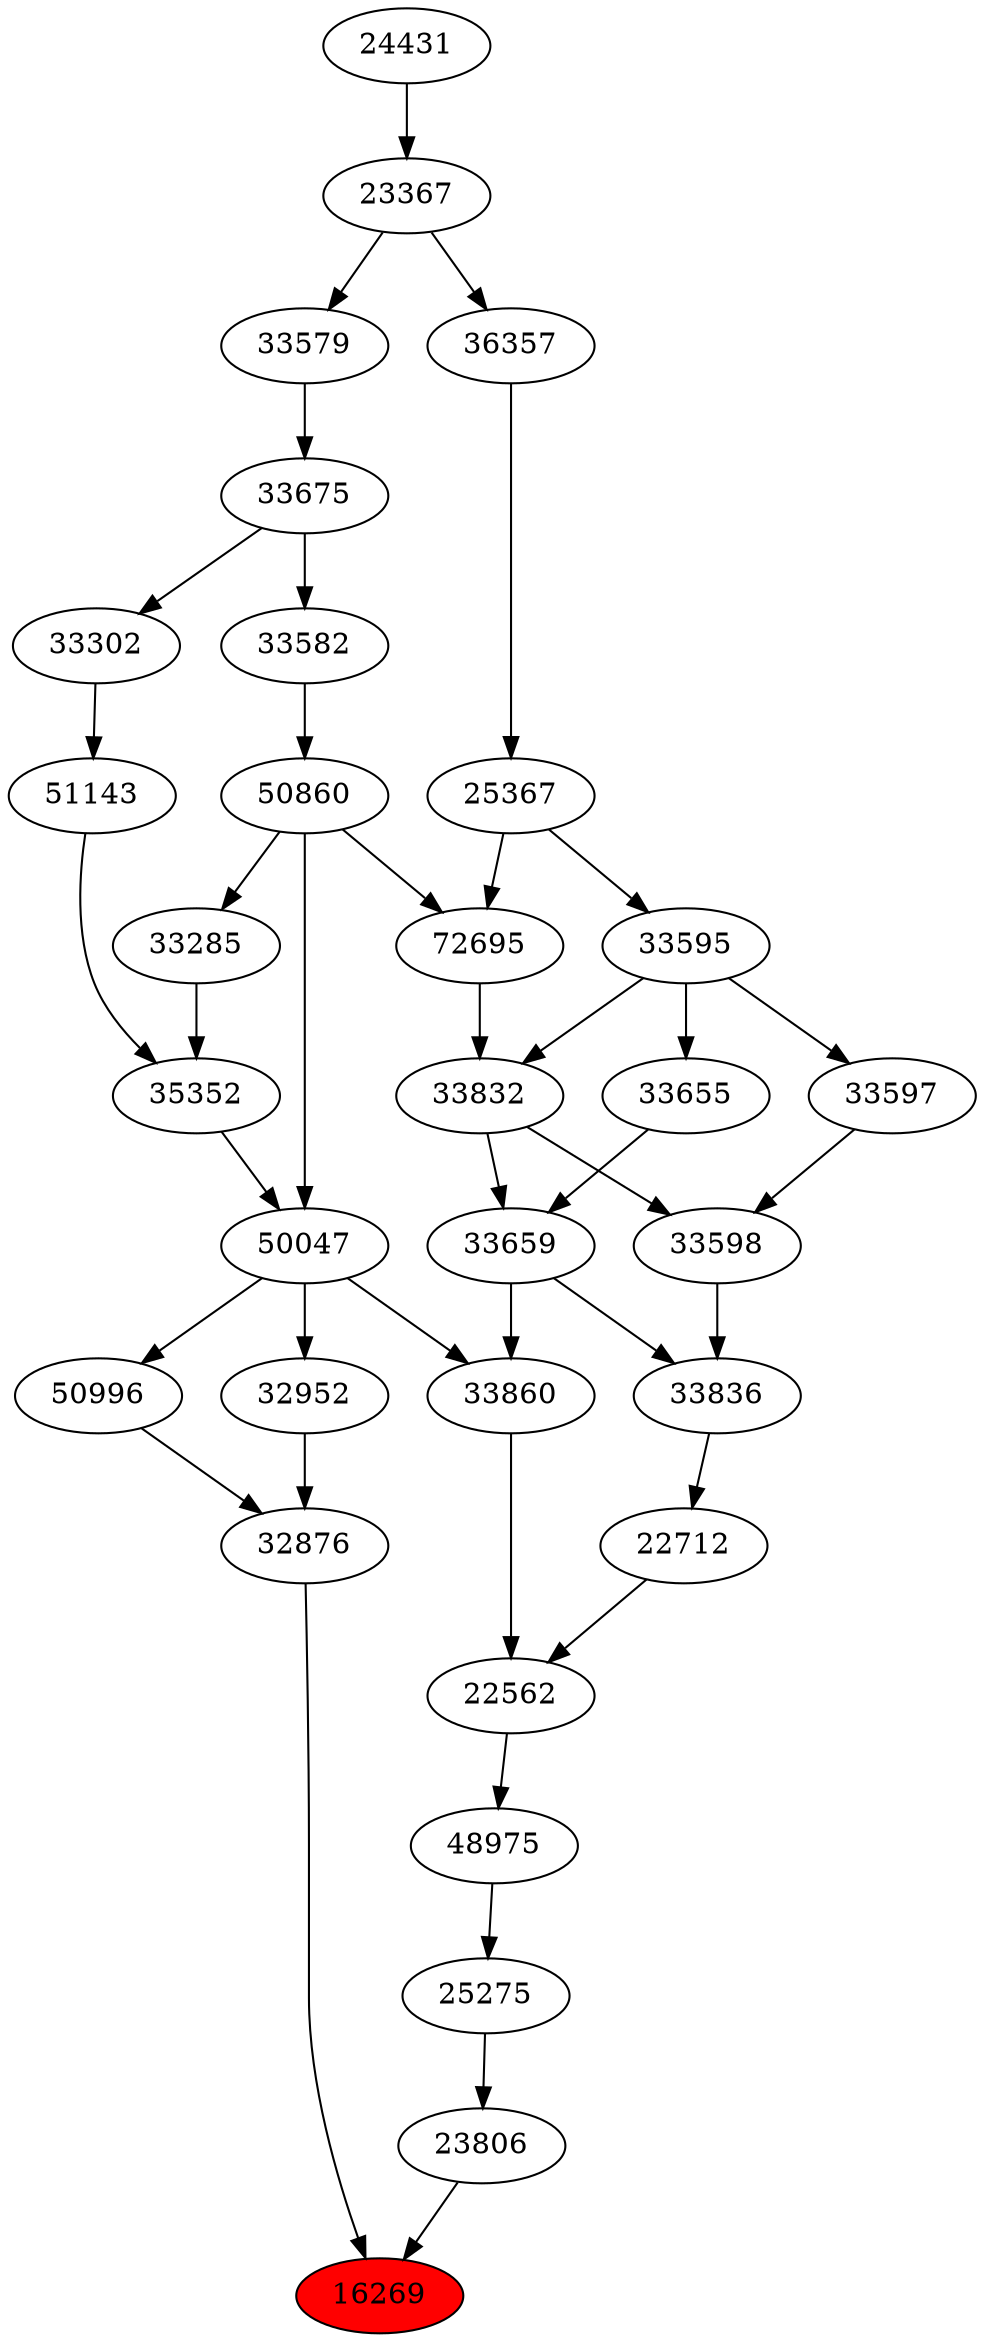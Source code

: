 strict digraph{ 
16269 [label="16269" fillcolor=red style=filled]
32876 -> 16269
23806 -> 16269
32876 [label="32876"]
50996 -> 32876
32952 -> 32876
23806 [label="23806"]
25275 -> 23806
50996 [label="50996"]
50047 -> 50996
32952 [label="32952"]
50047 -> 32952
25275 [label="25275"]
48975 -> 25275
50047 [label="50047"]
35352 -> 50047
50860 -> 50047
48975 [label="48975"]
22562 -> 48975
35352 [label="35352"]
33285 -> 35352
51143 -> 35352
50860 [label="50860"]
33582 -> 50860
22562 [label="22562"]
33860 -> 22562
22712 -> 22562
33285 [label="33285"]
50860 -> 33285
51143 [label="51143"]
33302 -> 51143
33582 [label="33582"]
33675 -> 33582
33860 [label="33860"]
33659 -> 33860
50047 -> 33860
22712 [label="22712"]
33836 -> 22712
33302 [label="33302"]
33675 -> 33302
33675 [label="33675"]
33579 -> 33675
33659 [label="33659"]
33655 -> 33659
33832 -> 33659
33836 [label="33836"]
33659 -> 33836
33598 -> 33836
33579 [label="33579"]
23367 -> 33579
33655 [label="33655"]
33595 -> 33655
33832 [label="33832"]
72695 -> 33832
33595 -> 33832
33598 [label="33598"]
33597 -> 33598
33832 -> 33598
23367 [label="23367"]
24431 -> 23367
33595 [label="33595"]
25367 -> 33595
72695 [label="72695"]
50860 -> 72695
25367 -> 72695
33597 [label="33597"]
33595 -> 33597
24431 [label="24431"]
25367 [label="25367"]
36357 -> 25367
36357 [label="36357"]
23367 -> 36357
}